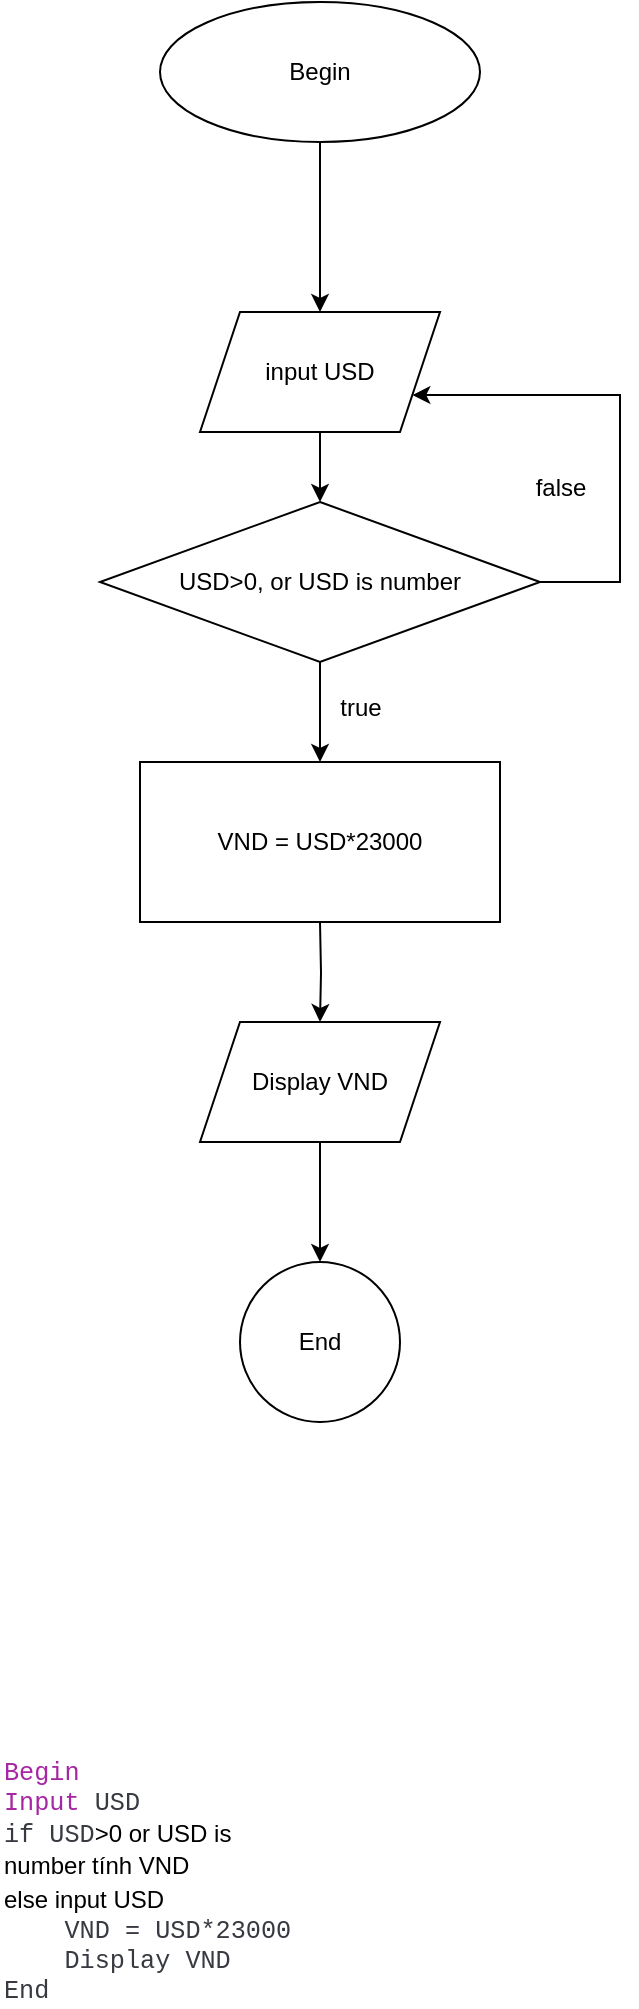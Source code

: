<mxfile version="24.7.17">
  <diagram id="C5RBs43oDa-KdzZeNtuy" name="Page-1">
    <mxGraphModel dx="1036" dy="702" grid="1" gridSize="10" guides="1" tooltips="1" connect="1" arrows="1" fold="1" page="1" pageScale="1" pageWidth="827" pageHeight="1169" math="0" shadow="0">
      <root>
        <mxCell id="WIyWlLk6GJQsqaUBKTNV-0" />
        <mxCell id="WIyWlLk6GJQsqaUBKTNV-1" parent="WIyWlLk6GJQsqaUBKTNV-0" />
        <mxCell id="qvyqA83YFcL3-DLJ8jvC-1" value="" style="edgeStyle=orthogonalEdgeStyle;rounded=0;orthogonalLoop=1;jettySize=auto;html=1;" parent="WIyWlLk6GJQsqaUBKTNV-1" source="ewfmgPBfZrukHeNY-LPX-0" target="qvyqA83YFcL3-DLJ8jvC-0" edge="1">
          <mxGeometry relative="1" as="geometry" />
        </mxCell>
        <mxCell id="ewfmgPBfZrukHeNY-LPX-0" value="Begin" style="ellipse;whiteSpace=wrap;html=1;" parent="WIyWlLk6GJQsqaUBKTNV-1" vertex="1">
          <mxGeometry x="200" y="110" width="160" height="70" as="geometry" />
        </mxCell>
        <mxCell id="qvyqA83YFcL3-DLJ8jvC-3" value="" style="edgeStyle=orthogonalEdgeStyle;rounded=0;orthogonalLoop=1;jettySize=auto;html=1;" parent="WIyWlLk6GJQsqaUBKTNV-1" source="qvyqA83YFcL3-DLJ8jvC-0" target="qvyqA83YFcL3-DLJ8jvC-2" edge="1">
          <mxGeometry relative="1" as="geometry" />
        </mxCell>
        <mxCell id="qvyqA83YFcL3-DLJ8jvC-0" value="input USD" style="shape=parallelogram;perimeter=parallelogramPerimeter;whiteSpace=wrap;html=1;fixedSize=1;" parent="WIyWlLk6GJQsqaUBKTNV-1" vertex="1">
          <mxGeometry x="220" y="265" width="120" height="60" as="geometry" />
        </mxCell>
        <mxCell id="qvyqA83YFcL3-DLJ8jvC-4" style="edgeStyle=orthogonalEdgeStyle;rounded=0;orthogonalLoop=1;jettySize=auto;html=1;entryX=1;entryY=0.75;entryDx=0;entryDy=0;" parent="WIyWlLk6GJQsqaUBKTNV-1" source="qvyqA83YFcL3-DLJ8jvC-2" target="qvyqA83YFcL3-DLJ8jvC-0" edge="1">
          <mxGeometry relative="1" as="geometry">
            <mxPoint x="430" y="300" as="targetPoint" />
            <Array as="points">
              <mxPoint x="430" y="400" />
              <mxPoint x="430" y="307" />
            </Array>
          </mxGeometry>
        </mxCell>
        <mxCell id="qvyqA83YFcL3-DLJ8jvC-6" value="" style="edgeStyle=orthogonalEdgeStyle;rounded=0;orthogonalLoop=1;jettySize=auto;html=1;" parent="WIyWlLk6GJQsqaUBKTNV-1" source="qvyqA83YFcL3-DLJ8jvC-2" edge="1">
          <mxGeometry relative="1" as="geometry">
            <mxPoint x="280" y="490" as="targetPoint" />
          </mxGeometry>
        </mxCell>
        <mxCell id="qvyqA83YFcL3-DLJ8jvC-2" value="USD&amp;gt;0,&amp;nbsp;&lt;span style=&quot;background-color: initial;&quot;&gt;or USD is number&lt;/span&gt;" style="rhombus;whiteSpace=wrap;html=1;" parent="WIyWlLk6GJQsqaUBKTNV-1" vertex="1">
          <mxGeometry x="170" y="360" width="220" height="80" as="geometry" />
        </mxCell>
        <mxCell id="qvyqA83YFcL3-DLJ8jvC-8" value="" style="edgeStyle=orthogonalEdgeStyle;rounded=0;orthogonalLoop=1;jettySize=auto;html=1;" parent="WIyWlLk6GJQsqaUBKTNV-1" target="qvyqA83YFcL3-DLJ8jvC-7" edge="1">
          <mxGeometry relative="1" as="geometry">
            <mxPoint x="280" y="570" as="sourcePoint" />
          </mxGeometry>
        </mxCell>
        <mxCell id="qvyqA83YFcL3-DLJ8jvC-10" value="" style="edgeStyle=orthogonalEdgeStyle;rounded=0;orthogonalLoop=1;jettySize=auto;html=1;" parent="WIyWlLk6GJQsqaUBKTNV-1" source="qvyqA83YFcL3-DLJ8jvC-7" target="qvyqA83YFcL3-DLJ8jvC-9" edge="1">
          <mxGeometry relative="1" as="geometry" />
        </mxCell>
        <mxCell id="qvyqA83YFcL3-DLJ8jvC-7" value="Display VND" style="shape=parallelogram;perimeter=parallelogramPerimeter;whiteSpace=wrap;html=1;fixedSize=1;" parent="WIyWlLk6GJQsqaUBKTNV-1" vertex="1">
          <mxGeometry x="220" y="620" width="120" height="60" as="geometry" />
        </mxCell>
        <mxCell id="qvyqA83YFcL3-DLJ8jvC-9" value="End" style="ellipse;whiteSpace=wrap;html=1;" parent="WIyWlLk6GJQsqaUBKTNV-1" vertex="1">
          <mxGeometry x="240" y="740" width="80" height="80" as="geometry" />
        </mxCell>
        <mxCell id="qvyqA83YFcL3-DLJ8jvC-11" value="false" style="text;html=1;align=center;verticalAlign=middle;resizable=0;points=[];autosize=1;strokeColor=none;fillColor=none;" parent="WIyWlLk6GJQsqaUBKTNV-1" vertex="1">
          <mxGeometry x="375" y="338" width="50" height="30" as="geometry" />
        </mxCell>
        <mxCell id="qvyqA83YFcL3-DLJ8jvC-12" value="true" style="text;html=1;align=center;verticalAlign=middle;resizable=0;points=[];autosize=1;strokeColor=none;fillColor=none;" parent="WIyWlLk6GJQsqaUBKTNV-1" vertex="1">
          <mxGeometry x="280" y="448" width="40" height="30" as="geometry" />
        </mxCell>
        <mxCell id="qvyqA83YFcL3-DLJ8jvC-13" value="&lt;div style=&quot;&quot;&gt;&lt;span style=&quot;color: rgb(166, 38, 164); font-family: SFMono-Regular, Menlo, Monaco, Consolas, &amp;quot;Liberation Mono&amp;quot;, &amp;quot;Courier New&amp;quot;, monospace; font-size: 12.6px; white-space-collapse: preserve; background-color: initial;&quot;&gt;Begin&lt;/span&gt;&lt;/div&gt;&lt;span style=&quot;white-space-collapse: preserve; color: rgb(56, 58, 66); font-family: SFMono-Regular, Menlo, Monaco, Consolas, &amp;quot;Liberation Mono&amp;quot;, &amp;quot;Courier New&amp;quot;, monospace; font-size: 12.6px; background-color: rgb(250, 250, 250);&quot;&gt;&lt;div style=&quot;&quot;&gt;&lt;span style=&quot;background-color: initial; box-sizing: border-box; color: rgb(166, 38, 164);&quot; class=&quot;hljs-keyword&quot;&gt;Input&lt;/span&gt; USD&lt;/div&gt;&lt;div style=&quot;&quot;&gt;&lt;span style=&quot;background-color: initial;&quot;&gt;if USD&lt;/span&gt;&lt;span style=&quot;background-color: initial; white-space: normal; color: rgb(0, 0, 0); font-family: Helvetica; font-size: 12px;&quot;&gt;&amp;gt;0&amp;nbsp;&lt;/span&gt;&lt;span style=&quot;background-color: initial; white-space: normal; color: rgb(0, 0, 0); font-family: Helvetica; font-size: 12px;&quot;&gt;or USD is number tính VND&lt;/span&gt;&lt;br&gt;&lt;/div&gt;&lt;/span&gt;&lt;div style=&quot;white-space-collapse: preserve; color: rgb(56, 58, 66); font-family: SFMono-Regular, Menlo, Monaco, Consolas, &amp;quot;Liberation Mono&amp;quot;, &amp;quot;Courier New&amp;quot;, monospace; font-size: 12.6px;&quot;&gt;&lt;span style=&quot;white-space: normal; background-color: initial; color: rgb(0, 0, 0); font-family: Helvetica; font-size: 12px;&quot;&gt;else input USD&lt;/span&gt;&lt;/div&gt;&lt;span style=&quot;white-space-collapse: preserve; color: rgb(56, 58, 66); font-family: SFMono-Regular, Menlo, Monaco, Consolas, &amp;quot;Liberation Mono&amp;quot;, &amp;quot;Courier New&amp;quot;, monospace; font-size: 12.6px; background-color: rgb(250, 250, 250);&quot;&gt;&lt;div style=&quot;&quot;&gt;&amp;nbsp;&amp;nbsp;&amp;nbsp; VND = USD*23000&lt;/div&gt;&lt;/span&gt;&lt;span style=&quot;white-space-collapse: preserve; color: rgb(56, 58, 66); font-family: SFMono-Regular, Menlo, Monaco, Consolas, &amp;quot;Liberation Mono&amp;quot;, &amp;quot;Courier New&amp;quot;, monospace; font-size: 12.6px; background-color: rgb(250, 250, 250);&quot;&gt;&lt;div style=&quot;&quot;&gt;&amp;nbsp;&amp;nbsp;&amp;nbsp; Display VND&lt;/div&gt;&lt;/span&gt;&lt;span style=&quot;white-space-collapse: preserve; color: rgb(56, 58, 66); font-family: SFMono-Regular, Menlo, Monaco, Consolas, &amp;quot;Liberation Mono&amp;quot;, &amp;quot;Courier New&amp;quot;, monospace; font-size: 12.6px; background-color: rgb(250, 250, 250);&quot;&gt;&lt;div style=&quot;&quot;&gt;End&lt;/div&gt;&lt;/span&gt;" style="text;html=1;align=left;verticalAlign=middle;resizable=0;points=[];autosize=1;strokeColor=none;fillColor=none;" parent="WIyWlLk6GJQsqaUBKTNV-1" vertex="1">
          <mxGeometry x="120" y="990" width="230" height="120" as="geometry" />
        </mxCell>
        <mxCell id="c5M_2jjAmvClfEhmArGv-0" value="VND = USD*23000" style="rounded=0;whiteSpace=wrap;html=1;" vertex="1" parent="WIyWlLk6GJQsqaUBKTNV-1">
          <mxGeometry x="190" y="490" width="180" height="80" as="geometry" />
        </mxCell>
      </root>
    </mxGraphModel>
  </diagram>
</mxfile>
